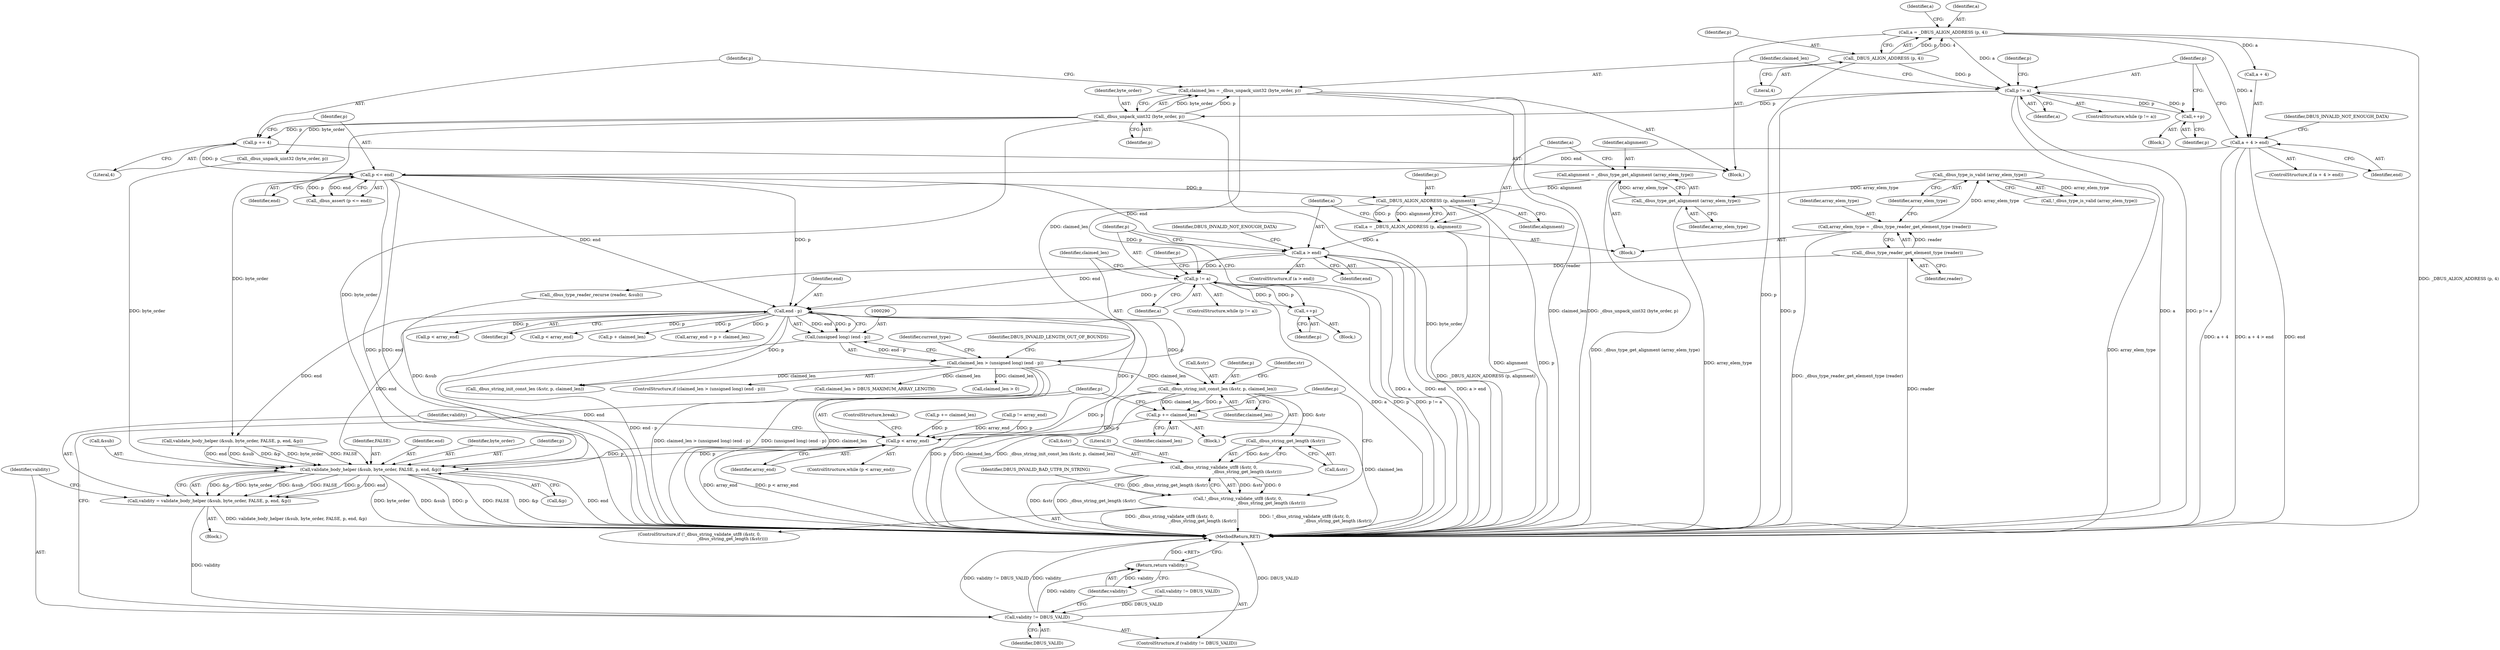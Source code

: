 digraph "0_dbus_7d65a3a6ed8815e34a99c680ac3869fde49dbbd4@pointer" {
"1000328" [label="(Call,_dbus_string_init_const_len (&str, p, claimed_len))"];
"1000291" [label="(Call,end - p)"];
"1000237" [label="(Call,p <= end)"];
"1000233" [label="(Call,p += 4)"];
"1000230" [label="(Call,_dbus_unpack_uint32 (byte_order, p))"];
"1000215" [label="(Call,p != a)"];
"1000226" [label="(Call,++p)"];
"1000203" [label="(Call,_DBUS_ALIGN_ADDRESS (p, 4))"];
"1000201" [label="(Call,a = _DBUS_ALIGN_ADDRESS (p, 4))"];
"1000207" [label="(Call,a + 4 > end)"];
"1000267" [label="(Call,a > end)"];
"1000261" [label="(Call,a = _DBUS_ALIGN_ADDRESS (p, alignment))"];
"1000263" [label="(Call,_DBUS_ALIGN_ADDRESS (p, alignment))"];
"1000257" [label="(Call,alignment = _dbus_type_get_alignment (array_elem_type))"];
"1000259" [label="(Call,_dbus_type_get_alignment (array_elem_type))"];
"1000252" [label="(Call,_dbus_type_is_valid (array_elem_type))"];
"1000246" [label="(Call,array_elem_type = _dbus_type_reader_get_element_type (reader))"];
"1000248" [label="(Call,_dbus_type_reader_get_element_type (reader))"];
"1000273" [label="(Call,p != a)"];
"1000284" [label="(Call,++p)"];
"1000287" [label="(Call,claimed_len > (unsigned long) (end - p))"];
"1000228" [label="(Call,claimed_len = _dbus_unpack_uint32 (byte_order, p))"];
"1000289" [label="(Call,(unsigned long) (end - p))"];
"1000339" [label="(Call,_dbus_string_get_length (&str))"];
"1000335" [label="(Call,_dbus_string_validate_utf8 (&str, 0,\n                                                 _dbus_string_get_length (&str)))"];
"1000334" [label="(Call,!_dbus_string_validate_utf8 (&str, 0,\n                                                 _dbus_string_get_length (&str)))"];
"1000344" [label="(Call,p += claimed_len)"];
"1000455" [label="(Call,p < array_end)"];
"1000461" [label="(Call,validate_body_helper (&sub, byte_order, FALSE, p, end, &p))"];
"1000459" [label="(Call,validity = validate_body_helper (&sub, byte_order, FALSE, p, end, &p))"];
"1000471" [label="(Call,validity != DBUS_VALID)"];
"1000474" [label="(Return,return validity;)"];
"1000295" [label="(Identifier,DBUS_INVALID_LENGTH_OUT_OF_BOUNDS)"];
"1000454" [label="(ControlStructure,while (p < array_end))"];
"1000362" [label="(Call,claimed_len > DBUS_MAXIMUM_ARRAY_LENGTH)"];
"1000466" [label="(Identifier,p)"];
"1000233" [label="(Call,p += 4)"];
"1000235" [label="(Literal,4)"];
"1000247" [label="(Identifier,array_elem_type)"];
"1000246" [label="(Call,array_elem_type = _dbus_type_reader_get_element_type (reader))"];
"1000253" [label="(Identifier,array_elem_type)"];
"1000213" [label="(Identifier,DBUS_INVALID_NOT_ENOUGH_DATA)"];
"1000276" [label="(Block,)"];
"1000274" [label="(Identifier,p)"];
"1000458" [label="(Block,)"];
"1000203" [label="(Call,_DBUS_ALIGN_ADDRESS (p, 4))"];
"1000273" [label="(Call,p != a)"];
"1000473" [label="(Identifier,DBUS_VALID)"];
"1000753" [label="(MethodReturn,RET)"];
"1000209" [label="(Identifier,a)"];
"1000269" [label="(Identifier,end)"];
"1000234" [label="(Identifier,p)"];
"1000336" [label="(Call,&str)"];
"1000288" [label="(Identifier,claimed_len)"];
"1000343" [label="(Identifier,DBUS_INVALID_BAD_UTF8_IN_STRING)"];
"1000462" [label="(Call,&sub)"];
"1000214" [label="(ControlStructure,while (p != a))"];
"1000261" [label="(Call,a = _DBUS_ALIGN_ADDRESS (p, alignment))"];
"1000326" [label="(Block,)"];
"1000331" [label="(Identifier,p)"];
"1000442" [label="(Call,validity != DBUS_VALID)"];
"1000333" [label="(ControlStructure,if (!_dbus_string_validate_utf8 (&str, 0,\n                                                 _dbus_string_get_length (&str))))"];
"1000275" [label="(Identifier,a)"];
"1000208" [label="(Call,a + 4)"];
"1000217" [label="(Identifier,a)"];
"1000334" [label="(Call,!_dbus_string_validate_utf8 (&str, 0,\n                                                 _dbus_string_get_length (&str)))"];
"1000298" [label="(Identifier,current_type)"];
"1000206" [label="(ControlStructure,if (a + 4 > end))"];
"1000345" [label="(Identifier,p)"];
"1000267" [label="(Call,a > end)"];
"1000471" [label="(Call,validity != DBUS_VALID)"];
"1000280" [label="(Identifier,p)"];
"1000258" [label="(Identifier,alignment)"];
"1000465" [label="(Identifier,FALSE)"];
"1000461" [label="(Call,validate_body_helper (&sub, byte_order, FALSE, p, end, &p))"];
"1000340" [label="(Call,&str)"];
"1000284" [label="(Call,++p)"];
"1000373" [label="(Call,p + claimed_len)"];
"1000337" [label="(Identifier,str)"];
"1000239" [label="(Identifier,end)"];
"1000265" [label="(Identifier,alignment)"];
"1000332" [label="(Identifier,claimed_len)"];
"1000432" [label="(Call,validate_body_helper (&sub, byte_order, FALSE, p, end, &p))"];
"1000232" [label="(Identifier,p)"];
"1000460" [label="(Identifier,validity)"];
"1000227" [label="(Identifier,p)"];
"1000236" [label="(Call,_dbus_assert (p <= end))"];
"1000230" [label="(Call,_dbus_unpack_uint32 (byte_order, p))"];
"1000475" [label="(Identifier,validity)"];
"1000263" [label="(Call,_DBUS_ALIGN_ADDRESS (p, alignment))"];
"1000371" [label="(Call,array_end = p + claimed_len)"];
"1000251" [label="(Call,!_dbus_type_is_valid (array_elem_type))"];
"1000231" [label="(Identifier,byte_order)"];
"1000401" [label="(Call,_dbus_unpack_uint32 (byte_order, p))"];
"1000426" [label="(Call,p < array_end)"];
"1000244" [label="(Block,)"];
"1000285" [label="(Identifier,p)"];
"1000476" [label="(ControlStructure,break;)"];
"1000260" [label="(Identifier,array_elem_type)"];
"1000248" [label="(Call,_dbus_type_reader_get_element_type (reader))"];
"1000346" [label="(Identifier,claimed_len)"];
"1000271" [label="(Identifier,DBUS_INVALID_NOT_ENOUGH_DATA)"];
"1000474" [label="(Return,return validity;)"];
"1000204" [label="(Identifier,p)"];
"1000468" [label="(Call,&p)"];
"1000292" [label="(Identifier,end)"];
"1000287" [label="(Call,claimed_len > (unsigned long) (end - p))"];
"1000229" [label="(Identifier,claimed_len)"];
"1000335" [label="(Call,_dbus_string_validate_utf8 (&str, 0,\n                                                 _dbus_string_get_length (&str)))"];
"1000344" [label="(Call,p += claimed_len)"];
"1000472" [label="(Identifier,validity)"];
"1000328" [label="(Call,_dbus_string_init_const_len (&str, p, claimed_len))"];
"1000339" [label="(Call,_dbus_string_get_length (&str))"];
"1000238" [label="(Identifier,p)"];
"1000272" [label="(ControlStructure,while (p != a))"];
"1000467" [label="(Identifier,end)"];
"1000199" [label="(Block,)"];
"1000456" [label="(Identifier,p)"];
"1000237" [label="(Call,p <= end)"];
"1000293" [label="(Identifier,p)"];
"1000202" [label="(Identifier,a)"];
"1000457" [label="(Identifier,array_end)"];
"1000338" [label="(Literal,0)"];
"1000201" [label="(Call,a = _DBUS_ALIGN_ADDRESS (p, 4))"];
"1000211" [label="(Identifier,end)"];
"1000395" [label="(Call,p < array_end)"];
"1000226" [label="(Call,++p)"];
"1000249" [label="(Identifier,reader)"];
"1000222" [label="(Identifier,p)"];
"1000266" [label="(ControlStructure,if (a > end))"];
"1000289" [label="(Call,(unsigned long) (end - p))"];
"1000205" [label="(Literal,4)"];
"1000353" [label="(Call,claimed_len > 0)"];
"1000318" [label="(Call,p += claimed_len)"];
"1000216" [label="(Identifier,p)"];
"1000367" [label="(Call,_dbus_type_reader_recurse (reader, &sub))"];
"1000228" [label="(Call,claimed_len = _dbus_unpack_uint32 (byte_order, p))"];
"1000215" [label="(Call,p != a)"];
"1000448" [label="(Call,p != array_end)"];
"1000257" [label="(Call,alignment = _dbus_type_get_alignment (array_elem_type))"];
"1000207" [label="(Call,a + 4 > end)"];
"1000302" [label="(Call,_dbus_string_init_const_len (&str, p, claimed_len))"];
"1000262" [label="(Identifier,a)"];
"1000464" [label="(Identifier,byte_order)"];
"1000470" [label="(ControlStructure,if (validity != DBUS_VALID))"];
"1000455" [label="(Call,p < array_end)"];
"1000264" [label="(Identifier,p)"];
"1000291" [label="(Call,end - p)"];
"1000286" [label="(ControlStructure,if (claimed_len > (unsigned long) (end - p)))"];
"1000259" [label="(Call,_dbus_type_get_alignment (array_elem_type))"];
"1000329" [label="(Call,&str)"];
"1000268" [label="(Identifier,a)"];
"1000218" [label="(Block,)"];
"1000252" [label="(Call,_dbus_type_is_valid (array_elem_type))"];
"1000459" [label="(Call,validity = validate_body_helper (&sub, byte_order, FALSE, p, end, &p))"];
"1000328" -> "1000326"  [label="AST: "];
"1000328" -> "1000332"  [label="CFG: "];
"1000329" -> "1000328"  [label="AST: "];
"1000331" -> "1000328"  [label="AST: "];
"1000332" -> "1000328"  [label="AST: "];
"1000337" -> "1000328"  [label="CFG: "];
"1000328" -> "1000753"  [label="DDG: p"];
"1000328" -> "1000753"  [label="DDG: claimed_len"];
"1000328" -> "1000753"  [label="DDG: _dbus_string_init_const_len (&str, p, claimed_len)"];
"1000291" -> "1000328"  [label="DDG: p"];
"1000287" -> "1000328"  [label="DDG: claimed_len"];
"1000328" -> "1000339"  [label="DDG: &str"];
"1000328" -> "1000344"  [label="DDG: claimed_len"];
"1000328" -> "1000344"  [label="DDG: p"];
"1000291" -> "1000289"  [label="AST: "];
"1000291" -> "1000293"  [label="CFG: "];
"1000292" -> "1000291"  [label="AST: "];
"1000293" -> "1000291"  [label="AST: "];
"1000289" -> "1000291"  [label="CFG: "];
"1000291" -> "1000753"  [label="DDG: end"];
"1000291" -> "1000753"  [label="DDG: p"];
"1000291" -> "1000289"  [label="DDG: end"];
"1000291" -> "1000289"  [label="DDG: p"];
"1000237" -> "1000291"  [label="DDG: end"];
"1000237" -> "1000291"  [label="DDG: p"];
"1000267" -> "1000291"  [label="DDG: end"];
"1000273" -> "1000291"  [label="DDG: p"];
"1000291" -> "1000302"  [label="DDG: p"];
"1000291" -> "1000371"  [label="DDG: p"];
"1000291" -> "1000373"  [label="DDG: p"];
"1000291" -> "1000395"  [label="DDG: p"];
"1000291" -> "1000426"  [label="DDG: p"];
"1000291" -> "1000432"  [label="DDG: end"];
"1000291" -> "1000455"  [label="DDG: p"];
"1000291" -> "1000461"  [label="DDG: end"];
"1000237" -> "1000236"  [label="AST: "];
"1000237" -> "1000239"  [label="CFG: "];
"1000238" -> "1000237"  [label="AST: "];
"1000239" -> "1000237"  [label="AST: "];
"1000236" -> "1000237"  [label="CFG: "];
"1000237" -> "1000753"  [label="DDG: end"];
"1000237" -> "1000753"  [label="DDG: p"];
"1000237" -> "1000236"  [label="DDG: p"];
"1000237" -> "1000236"  [label="DDG: end"];
"1000233" -> "1000237"  [label="DDG: p"];
"1000207" -> "1000237"  [label="DDG: end"];
"1000237" -> "1000263"  [label="DDG: p"];
"1000237" -> "1000267"  [label="DDG: end"];
"1000233" -> "1000199"  [label="AST: "];
"1000233" -> "1000235"  [label="CFG: "];
"1000234" -> "1000233"  [label="AST: "];
"1000235" -> "1000233"  [label="AST: "];
"1000238" -> "1000233"  [label="CFG: "];
"1000230" -> "1000233"  [label="DDG: p"];
"1000230" -> "1000228"  [label="AST: "];
"1000230" -> "1000232"  [label="CFG: "];
"1000231" -> "1000230"  [label="AST: "];
"1000232" -> "1000230"  [label="AST: "];
"1000228" -> "1000230"  [label="CFG: "];
"1000230" -> "1000753"  [label="DDG: byte_order"];
"1000230" -> "1000228"  [label="DDG: byte_order"];
"1000230" -> "1000228"  [label="DDG: p"];
"1000215" -> "1000230"  [label="DDG: p"];
"1000230" -> "1000401"  [label="DDG: byte_order"];
"1000230" -> "1000432"  [label="DDG: byte_order"];
"1000230" -> "1000461"  [label="DDG: byte_order"];
"1000215" -> "1000214"  [label="AST: "];
"1000215" -> "1000217"  [label="CFG: "];
"1000216" -> "1000215"  [label="AST: "];
"1000217" -> "1000215"  [label="AST: "];
"1000222" -> "1000215"  [label="CFG: "];
"1000229" -> "1000215"  [label="CFG: "];
"1000215" -> "1000753"  [label="DDG: p"];
"1000215" -> "1000753"  [label="DDG: a"];
"1000215" -> "1000753"  [label="DDG: p != a"];
"1000226" -> "1000215"  [label="DDG: p"];
"1000203" -> "1000215"  [label="DDG: p"];
"1000201" -> "1000215"  [label="DDG: a"];
"1000215" -> "1000226"  [label="DDG: p"];
"1000226" -> "1000218"  [label="AST: "];
"1000226" -> "1000227"  [label="CFG: "];
"1000227" -> "1000226"  [label="AST: "];
"1000216" -> "1000226"  [label="CFG: "];
"1000203" -> "1000201"  [label="AST: "];
"1000203" -> "1000205"  [label="CFG: "];
"1000204" -> "1000203"  [label="AST: "];
"1000205" -> "1000203"  [label="AST: "];
"1000201" -> "1000203"  [label="CFG: "];
"1000203" -> "1000753"  [label="DDG: p"];
"1000203" -> "1000201"  [label="DDG: p"];
"1000203" -> "1000201"  [label="DDG: 4"];
"1000201" -> "1000199"  [label="AST: "];
"1000202" -> "1000201"  [label="AST: "];
"1000209" -> "1000201"  [label="CFG: "];
"1000201" -> "1000753"  [label="DDG: _DBUS_ALIGN_ADDRESS (p, 4)"];
"1000201" -> "1000207"  [label="DDG: a"];
"1000201" -> "1000208"  [label="DDG: a"];
"1000207" -> "1000206"  [label="AST: "];
"1000207" -> "1000211"  [label="CFG: "];
"1000208" -> "1000207"  [label="AST: "];
"1000211" -> "1000207"  [label="AST: "];
"1000213" -> "1000207"  [label="CFG: "];
"1000216" -> "1000207"  [label="CFG: "];
"1000207" -> "1000753"  [label="DDG: a + 4"];
"1000207" -> "1000753"  [label="DDG: a + 4 > end"];
"1000207" -> "1000753"  [label="DDG: end"];
"1000267" -> "1000266"  [label="AST: "];
"1000267" -> "1000269"  [label="CFG: "];
"1000268" -> "1000267"  [label="AST: "];
"1000269" -> "1000267"  [label="AST: "];
"1000271" -> "1000267"  [label="CFG: "];
"1000274" -> "1000267"  [label="CFG: "];
"1000267" -> "1000753"  [label="DDG: end"];
"1000267" -> "1000753"  [label="DDG: a > end"];
"1000267" -> "1000753"  [label="DDG: a"];
"1000261" -> "1000267"  [label="DDG: a"];
"1000267" -> "1000273"  [label="DDG: a"];
"1000261" -> "1000244"  [label="AST: "];
"1000261" -> "1000263"  [label="CFG: "];
"1000262" -> "1000261"  [label="AST: "];
"1000263" -> "1000261"  [label="AST: "];
"1000268" -> "1000261"  [label="CFG: "];
"1000261" -> "1000753"  [label="DDG: _DBUS_ALIGN_ADDRESS (p, alignment)"];
"1000263" -> "1000261"  [label="DDG: p"];
"1000263" -> "1000261"  [label="DDG: alignment"];
"1000263" -> "1000265"  [label="CFG: "];
"1000264" -> "1000263"  [label="AST: "];
"1000265" -> "1000263"  [label="AST: "];
"1000263" -> "1000753"  [label="DDG: alignment"];
"1000263" -> "1000753"  [label="DDG: p"];
"1000257" -> "1000263"  [label="DDG: alignment"];
"1000263" -> "1000273"  [label="DDG: p"];
"1000257" -> "1000244"  [label="AST: "];
"1000257" -> "1000259"  [label="CFG: "];
"1000258" -> "1000257"  [label="AST: "];
"1000259" -> "1000257"  [label="AST: "];
"1000262" -> "1000257"  [label="CFG: "];
"1000257" -> "1000753"  [label="DDG: _dbus_type_get_alignment (array_elem_type)"];
"1000259" -> "1000257"  [label="DDG: array_elem_type"];
"1000259" -> "1000260"  [label="CFG: "];
"1000260" -> "1000259"  [label="AST: "];
"1000259" -> "1000753"  [label="DDG: array_elem_type"];
"1000252" -> "1000259"  [label="DDG: array_elem_type"];
"1000252" -> "1000251"  [label="AST: "];
"1000252" -> "1000253"  [label="CFG: "];
"1000253" -> "1000252"  [label="AST: "];
"1000251" -> "1000252"  [label="CFG: "];
"1000252" -> "1000753"  [label="DDG: array_elem_type"];
"1000252" -> "1000251"  [label="DDG: array_elem_type"];
"1000246" -> "1000252"  [label="DDG: array_elem_type"];
"1000246" -> "1000244"  [label="AST: "];
"1000246" -> "1000248"  [label="CFG: "];
"1000247" -> "1000246"  [label="AST: "];
"1000248" -> "1000246"  [label="AST: "];
"1000253" -> "1000246"  [label="CFG: "];
"1000246" -> "1000753"  [label="DDG: _dbus_type_reader_get_element_type (reader)"];
"1000248" -> "1000246"  [label="DDG: reader"];
"1000248" -> "1000249"  [label="CFG: "];
"1000249" -> "1000248"  [label="AST: "];
"1000248" -> "1000753"  [label="DDG: reader"];
"1000248" -> "1000367"  [label="DDG: reader"];
"1000273" -> "1000272"  [label="AST: "];
"1000273" -> "1000275"  [label="CFG: "];
"1000274" -> "1000273"  [label="AST: "];
"1000275" -> "1000273"  [label="AST: "];
"1000280" -> "1000273"  [label="CFG: "];
"1000288" -> "1000273"  [label="CFG: "];
"1000273" -> "1000753"  [label="DDG: a"];
"1000273" -> "1000753"  [label="DDG: p"];
"1000273" -> "1000753"  [label="DDG: p != a"];
"1000284" -> "1000273"  [label="DDG: p"];
"1000273" -> "1000284"  [label="DDG: p"];
"1000284" -> "1000276"  [label="AST: "];
"1000284" -> "1000285"  [label="CFG: "];
"1000285" -> "1000284"  [label="AST: "];
"1000274" -> "1000284"  [label="CFG: "];
"1000287" -> "1000286"  [label="AST: "];
"1000287" -> "1000289"  [label="CFG: "];
"1000288" -> "1000287"  [label="AST: "];
"1000289" -> "1000287"  [label="AST: "];
"1000295" -> "1000287"  [label="CFG: "];
"1000298" -> "1000287"  [label="CFG: "];
"1000287" -> "1000753"  [label="DDG: claimed_len > (unsigned long) (end - p)"];
"1000287" -> "1000753"  [label="DDG: (unsigned long) (end - p)"];
"1000287" -> "1000753"  [label="DDG: claimed_len"];
"1000228" -> "1000287"  [label="DDG: claimed_len"];
"1000289" -> "1000287"  [label="DDG: end - p"];
"1000287" -> "1000302"  [label="DDG: claimed_len"];
"1000287" -> "1000353"  [label="DDG: claimed_len"];
"1000287" -> "1000362"  [label="DDG: claimed_len"];
"1000228" -> "1000199"  [label="AST: "];
"1000229" -> "1000228"  [label="AST: "];
"1000234" -> "1000228"  [label="CFG: "];
"1000228" -> "1000753"  [label="DDG: claimed_len"];
"1000228" -> "1000753"  [label="DDG: _dbus_unpack_uint32 (byte_order, p)"];
"1000290" -> "1000289"  [label="AST: "];
"1000289" -> "1000753"  [label="DDG: end - p"];
"1000339" -> "1000335"  [label="AST: "];
"1000339" -> "1000340"  [label="CFG: "];
"1000340" -> "1000339"  [label="AST: "];
"1000335" -> "1000339"  [label="CFG: "];
"1000339" -> "1000335"  [label="DDG: &str"];
"1000335" -> "1000334"  [label="AST: "];
"1000336" -> "1000335"  [label="AST: "];
"1000338" -> "1000335"  [label="AST: "];
"1000334" -> "1000335"  [label="CFG: "];
"1000335" -> "1000753"  [label="DDG: _dbus_string_get_length (&str)"];
"1000335" -> "1000753"  [label="DDG: &str"];
"1000335" -> "1000334"  [label="DDG: &str"];
"1000335" -> "1000334"  [label="DDG: 0"];
"1000335" -> "1000334"  [label="DDG: _dbus_string_get_length (&str)"];
"1000334" -> "1000333"  [label="AST: "];
"1000343" -> "1000334"  [label="CFG: "];
"1000345" -> "1000334"  [label="CFG: "];
"1000334" -> "1000753"  [label="DDG: !_dbus_string_validate_utf8 (&str, 0,\n                                                 _dbus_string_get_length (&str))"];
"1000334" -> "1000753"  [label="DDG: _dbus_string_validate_utf8 (&str, 0,\n                                                 _dbus_string_get_length (&str))"];
"1000344" -> "1000326"  [label="AST: "];
"1000344" -> "1000346"  [label="CFG: "];
"1000345" -> "1000344"  [label="AST: "];
"1000346" -> "1000344"  [label="AST: "];
"1000456" -> "1000344"  [label="CFG: "];
"1000344" -> "1000753"  [label="DDG: claimed_len"];
"1000344" -> "1000455"  [label="DDG: p"];
"1000455" -> "1000454"  [label="AST: "];
"1000455" -> "1000457"  [label="CFG: "];
"1000456" -> "1000455"  [label="AST: "];
"1000457" -> "1000455"  [label="AST: "];
"1000460" -> "1000455"  [label="CFG: "];
"1000476" -> "1000455"  [label="CFG: "];
"1000455" -> "1000753"  [label="DDG: p < array_end"];
"1000455" -> "1000753"  [label="DDG: array_end"];
"1000318" -> "1000455"  [label="DDG: p"];
"1000448" -> "1000455"  [label="DDG: p"];
"1000448" -> "1000455"  [label="DDG: array_end"];
"1000461" -> "1000455"  [label="DDG: p"];
"1000455" -> "1000461"  [label="DDG: p"];
"1000461" -> "1000459"  [label="AST: "];
"1000461" -> "1000468"  [label="CFG: "];
"1000462" -> "1000461"  [label="AST: "];
"1000464" -> "1000461"  [label="AST: "];
"1000465" -> "1000461"  [label="AST: "];
"1000466" -> "1000461"  [label="AST: "];
"1000467" -> "1000461"  [label="AST: "];
"1000468" -> "1000461"  [label="AST: "];
"1000459" -> "1000461"  [label="CFG: "];
"1000461" -> "1000753"  [label="DDG: FALSE"];
"1000461" -> "1000753"  [label="DDG: &p"];
"1000461" -> "1000753"  [label="DDG: end"];
"1000461" -> "1000753"  [label="DDG: byte_order"];
"1000461" -> "1000753"  [label="DDG: &sub"];
"1000461" -> "1000753"  [label="DDG: p"];
"1000461" -> "1000459"  [label="DDG: &p"];
"1000461" -> "1000459"  [label="DDG: byte_order"];
"1000461" -> "1000459"  [label="DDG: &sub"];
"1000461" -> "1000459"  [label="DDG: FALSE"];
"1000461" -> "1000459"  [label="DDG: p"];
"1000461" -> "1000459"  [label="DDG: end"];
"1000367" -> "1000461"  [label="DDG: &sub"];
"1000432" -> "1000461"  [label="DDG: &sub"];
"1000432" -> "1000461"  [label="DDG: &p"];
"1000432" -> "1000461"  [label="DDG: byte_order"];
"1000432" -> "1000461"  [label="DDG: FALSE"];
"1000432" -> "1000461"  [label="DDG: end"];
"1000401" -> "1000461"  [label="DDG: byte_order"];
"1000459" -> "1000458"  [label="AST: "];
"1000460" -> "1000459"  [label="AST: "];
"1000472" -> "1000459"  [label="CFG: "];
"1000459" -> "1000753"  [label="DDG: validate_body_helper (&sub, byte_order, FALSE, p, end, &p)"];
"1000459" -> "1000471"  [label="DDG: validity"];
"1000471" -> "1000470"  [label="AST: "];
"1000471" -> "1000473"  [label="CFG: "];
"1000472" -> "1000471"  [label="AST: "];
"1000473" -> "1000471"  [label="AST: "];
"1000456" -> "1000471"  [label="CFG: "];
"1000475" -> "1000471"  [label="CFG: "];
"1000471" -> "1000753"  [label="DDG: validity"];
"1000471" -> "1000753"  [label="DDG: DBUS_VALID"];
"1000471" -> "1000753"  [label="DDG: validity != DBUS_VALID"];
"1000442" -> "1000471"  [label="DDG: DBUS_VALID"];
"1000471" -> "1000474"  [label="DDG: validity"];
"1000474" -> "1000470"  [label="AST: "];
"1000474" -> "1000475"  [label="CFG: "];
"1000475" -> "1000474"  [label="AST: "];
"1000753" -> "1000474"  [label="CFG: "];
"1000474" -> "1000753"  [label="DDG: <RET>"];
"1000475" -> "1000474"  [label="DDG: validity"];
}
